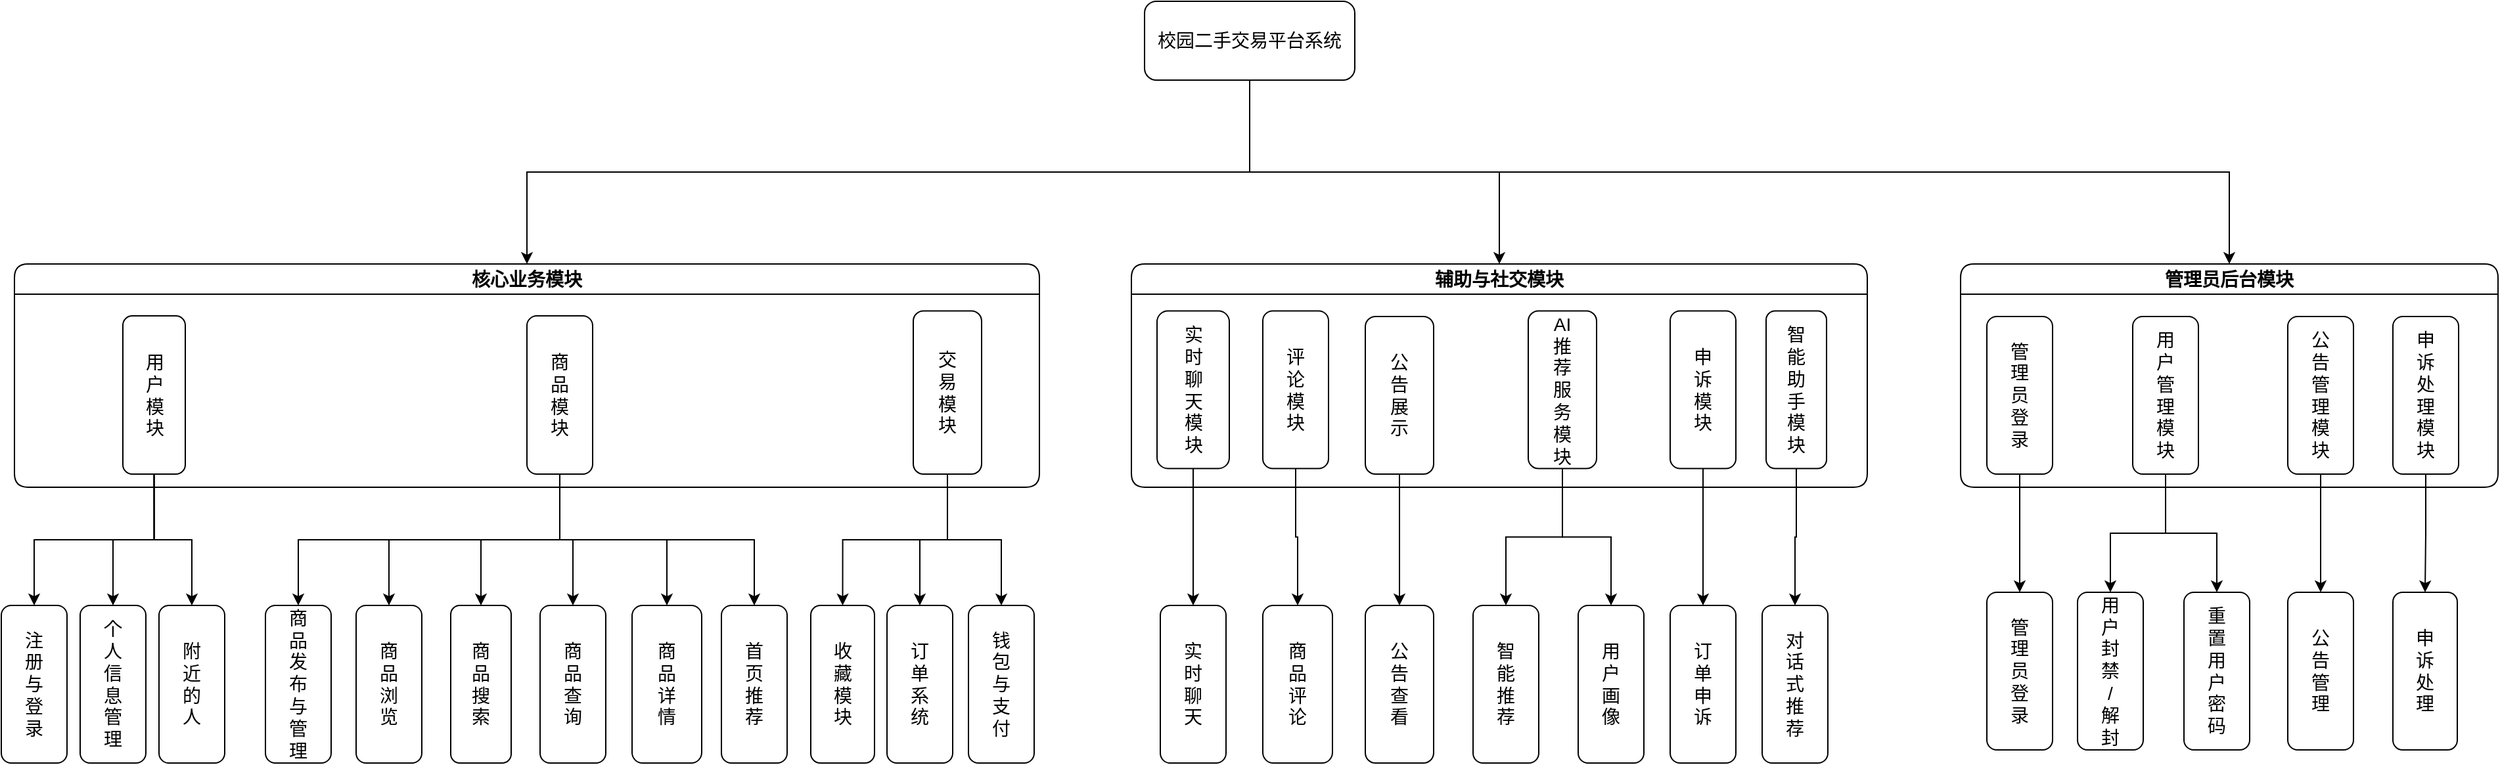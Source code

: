 <mxfile version="20.7.4" type="device"><diagram id="qqigYF508XgnfIFpQglE" name="第 1 页"><mxGraphModel dx="2133" dy="2900" grid="1" gridSize="10" guides="1" tooltips="1" connect="1" arrows="1" fold="1" page="1" pageScale="1" pageWidth="827" pageHeight="1169" math="0" shadow="0"><root><mxCell id="0"/><mxCell id="1" parent="0"/><mxCell id="kjy4gJEGmPiOavEpc2eN-158" style="edgeStyle=orthogonalEdgeStyle;rounded=0;orthogonalLoop=1;jettySize=auto;html=1;exitX=0.5;exitY=1;exitDx=0;exitDy=0;entryX=0.5;entryY=0;entryDx=0;entryDy=0;fontFamily=Helvetica;fontSize=14;fontColor=default;" parent="1" source="kjy4gJEGmPiOavEpc2eN-76" target="kjy4gJEGmPiOavEpc2eN-77" edge="1"><mxGeometry relative="1" as="geometry"/></mxCell><mxCell id="kjy4gJEGmPiOavEpc2eN-159" style="edgeStyle=orthogonalEdgeStyle;rounded=0;orthogonalLoop=1;jettySize=auto;html=1;exitX=0.5;exitY=1;exitDx=0;exitDy=0;entryX=0.5;entryY=0;entryDx=0;entryDy=0;fontFamily=Helvetica;fontSize=14;fontColor=default;" parent="1" source="kjy4gJEGmPiOavEpc2eN-76" target="kjy4gJEGmPiOavEpc2eN-81" edge="1"><mxGeometry relative="1" as="geometry"/></mxCell><mxCell id="kjy4gJEGmPiOavEpc2eN-160" style="edgeStyle=orthogonalEdgeStyle;rounded=0;orthogonalLoop=1;jettySize=auto;html=1;exitX=0.5;exitY=1;exitDx=0;exitDy=0;entryX=0.5;entryY=0;entryDx=0;entryDy=0;fontFamily=Helvetica;fontSize=14;fontColor=default;" parent="1" source="kjy4gJEGmPiOavEpc2eN-76" target="kjy4gJEGmPiOavEpc2eN-86" edge="1"><mxGeometry relative="1" as="geometry"/></mxCell><mxCell id="kjy4gJEGmPiOavEpc2eN-76" value="&lt;font style=&quot;font-size: 14px;&quot;&gt;校园二手交易平台系统&lt;/font&gt;" style="rounded=1;whiteSpace=wrap;html=1;" parent="1" vertex="1"><mxGeometry x="1860" y="-760" width="160" height="60" as="geometry"/></mxCell><mxCell id="kjy4gJEGmPiOavEpc2eN-77" value="核心业务模块" style="swimlane;whiteSpace=wrap;html=1;rounded=1;strokeColor=default;fontFamily=Helvetica;fontSize=14;fontColor=default;fillColor=default;" parent="1" vertex="1"><mxGeometry x="1000" y="-560" width="780" height="170" as="geometry"/></mxCell><mxCell id="kjy4gJEGmPiOavEpc2eN-78" value="&lt;span style=&quot;font-size: 14px;&quot;&gt;用&lt;br&gt;户&lt;br&gt;模&lt;br&gt;块&lt;/span&gt;" style="rounded=1;whiteSpace=wrap;html=1;strokeColor=default;fontFamily=Helvetica;fontSize=12;fontColor=default;fillColor=default;" parent="kjy4gJEGmPiOavEpc2eN-77" vertex="1"><mxGeometry x="82.5" y="39.5" width="47.5" height="120.5" as="geometry"/></mxCell><mxCell id="kjy4gJEGmPiOavEpc2eN-79" value="&lt;font style=&quot;font-size: 14px;&quot;&gt;商&lt;br&gt;品&lt;br&gt;模&lt;br&gt;块&lt;/font&gt;" style="rounded=1;whiteSpace=wrap;html=1;strokeColor=default;fontFamily=Helvetica;fontSize=12;fontColor=default;fillColor=default;" parent="kjy4gJEGmPiOavEpc2eN-77" vertex="1"><mxGeometry x="390" y="39.5" width="50" height="120.5" as="geometry"/></mxCell><mxCell id="kjy4gJEGmPiOavEpc2eN-80" value="&lt;font style=&quot;font-size: 14px;&quot;&gt;交&lt;br&gt;易&lt;br&gt;模&lt;br&gt;块&lt;/font&gt;" style="rounded=1;whiteSpace=wrap;html=1;strokeColor=default;fontFamily=Helvetica;fontSize=12;fontColor=default;fillColor=default;" parent="kjy4gJEGmPiOavEpc2eN-77" vertex="1"><mxGeometry x="684" y="35.75" width="52" height="124.25" as="geometry"/></mxCell><mxCell id="kjy4gJEGmPiOavEpc2eN-81" value="辅助与社交模块" style="swimlane;whiteSpace=wrap;html=1;rounded=1;strokeColor=default;fontFamily=Helvetica;fontSize=14;fontColor=default;fillColor=default;" parent="1" vertex="1"><mxGeometry x="1850" y="-560" width="560" height="170" as="geometry"/></mxCell><mxCell id="kjy4gJEGmPiOavEpc2eN-85" value="智&lt;br&gt;能&lt;br&gt;助&lt;br&gt;手&lt;br&gt;模&lt;br&gt;块" style="rounded=1;whiteSpace=wrap;html=1;strokeColor=default;fontFamily=Helvetica;fontSize=14;fontColor=default;fillColor=default;" parent="kjy4gJEGmPiOavEpc2eN-81" vertex="1"><mxGeometry x="483" y="35.75" width="46" height="120" as="geometry"/></mxCell><mxCell id="kjy4gJEGmPiOavEpc2eN-119" value="申&lt;br&gt;诉&lt;br&gt;模&lt;br&gt;块" style="rounded=1;whiteSpace=wrap;html=1;strokeColor=default;fontFamily=Helvetica;fontSize=14;fontColor=default;fillColor=default;" parent="kjy4gJEGmPiOavEpc2eN-81" vertex="1"><mxGeometry x="410" y="35.75" width="50" height="120" as="geometry"/></mxCell><mxCell id="kjy4gJEGmPiOavEpc2eN-84" value="AI&lt;br&gt;推&lt;br&gt;荐&lt;br&gt;服&lt;br&gt;务&lt;br&gt;模&lt;br&gt;块" style="rounded=1;whiteSpace=wrap;html=1;strokeColor=default;fontFamily=Helvetica;fontSize=14;fontColor=default;fillColor=default;" parent="kjy4gJEGmPiOavEpc2eN-81" vertex="1"><mxGeometry x="302" y="35.75" width="52" height="120" as="geometry"/></mxCell><mxCell id="kjy4gJEGmPiOavEpc2eN-82" value="实&lt;br&gt;时&lt;br&gt;聊&lt;br&gt;天&lt;br&gt;模&lt;br&gt;块" style="rounded=1;whiteSpace=wrap;html=1;strokeColor=default;fontFamily=Helvetica;fontSize=14;fontColor=default;fillColor=default;" parent="kjy4gJEGmPiOavEpc2eN-81" vertex="1"><mxGeometry x="19.5" y="35.75" width="55" height="120" as="geometry"/></mxCell><mxCell id="kjy4gJEGmPiOavEpc2eN-83" value="评&lt;br&gt;论&lt;br&gt;模&lt;br&gt;块" style="rounded=1;whiteSpace=wrap;html=1;strokeColor=default;fontFamily=Helvetica;fontSize=14;fontColor=default;fillColor=default;" parent="kjy4gJEGmPiOavEpc2eN-81" vertex="1"><mxGeometry x="100" y="35.75" width="50" height="120" as="geometry"/></mxCell><mxCell id="W53qxQkakCGNoCdKOjVN-5" value="公&lt;br&gt;告&lt;br&gt;展&lt;br&gt;示" style="rounded=1;whiteSpace=wrap;html=1;fontSize=14;" vertex="1" parent="kjy4gJEGmPiOavEpc2eN-81"><mxGeometry x="178" y="40" width="52" height="120" as="geometry"/></mxCell><mxCell id="kjy4gJEGmPiOavEpc2eN-86" value="管理员后台模块" style="swimlane;whiteSpace=wrap;html=1;rounded=1;strokeColor=default;fontFamily=Helvetica;fontSize=14;fontColor=default;fillColor=default;" parent="1" vertex="1"><mxGeometry x="2481" y="-560" width="409" height="170" as="geometry"/></mxCell><mxCell id="kjy4gJEGmPiOavEpc2eN-87" value="&lt;font style=&quot;font-size: 14px;&quot;&gt;管&lt;br&gt;理&lt;br&gt;员&lt;br&gt;登&lt;br&gt;录&lt;/font&gt;" style="rounded=1;whiteSpace=wrap;html=1;strokeColor=default;fontFamily=Helvetica;fontSize=12;fontColor=default;fillColor=default;" parent="kjy4gJEGmPiOavEpc2eN-86" vertex="1"><mxGeometry x="20" y="40" width="50" height="120" as="geometry"/></mxCell><mxCell id="kjy4gJEGmPiOavEpc2eN-88" value="公&lt;br&gt;告&lt;br&gt;管&lt;br&gt;理&lt;br&gt;模&lt;br&gt;块" style="rounded=1;whiteSpace=wrap;html=1;strokeColor=default;fontFamily=Helvetica;fontSize=14;fontColor=default;fillColor=default;" parent="kjy4gJEGmPiOavEpc2eN-86" vertex="1"><mxGeometry x="249" y="40" width="50" height="120" as="geometry"/></mxCell><mxCell id="kjy4gJEGmPiOavEpc2eN-89" value="用&lt;br&gt;户&lt;br&gt;管&lt;br&gt;理&lt;br&gt;模&lt;br&gt;块" style="rounded=1;whiteSpace=wrap;html=1;strokeColor=default;fontFamily=Helvetica;fontSize=14;fontColor=default;fillColor=default;" parent="kjy4gJEGmPiOavEpc2eN-86" vertex="1"><mxGeometry x="131" y="40" width="50" height="120" as="geometry"/></mxCell><mxCell id="kjy4gJEGmPiOavEpc2eN-90" value="申&lt;br&gt;诉&lt;br&gt;处&lt;br&gt;理&lt;br&gt;模&lt;br&gt;块" style="rounded=1;whiteSpace=wrap;html=1;strokeColor=default;fontFamily=Helvetica;fontSize=14;fontColor=default;fillColor=default;" parent="kjy4gJEGmPiOavEpc2eN-86" vertex="1"><mxGeometry x="329" y="40" width="50" height="120" as="geometry"/></mxCell><mxCell id="kjy4gJEGmPiOavEpc2eN-91" value="注&lt;br&gt;册&lt;br&gt;与&lt;br&gt;登&lt;br&gt;录" style="rounded=1;whiteSpace=wrap;html=1;strokeColor=default;fontFamily=Helvetica;fontSize=14;fontColor=default;fillColor=default;" parent="1" vertex="1"><mxGeometry x="990" y="-300" width="50" height="120" as="geometry"/></mxCell><mxCell id="kjy4gJEGmPiOavEpc2eN-92" value="个&lt;br&gt;人&lt;br&gt;信&lt;br&gt;息&lt;br&gt;管&lt;br&gt;理" style="rounded=1;whiteSpace=wrap;html=1;strokeColor=default;fontFamily=Helvetica;fontSize=14;fontColor=default;fillColor=default;" parent="1" vertex="1"><mxGeometry x="1050" y="-300" width="50" height="120" as="geometry"/></mxCell><mxCell id="kjy4gJEGmPiOavEpc2eN-93" value="附&lt;br&gt;近&lt;br&gt;的&lt;br&gt;人" style="rounded=1;whiteSpace=wrap;html=1;strokeColor=default;fontFamily=Helvetica;fontSize=14;fontColor=default;fillColor=default;" parent="1" vertex="1"><mxGeometry x="1110" y="-300" width="50" height="120" as="geometry"/></mxCell><mxCell id="kjy4gJEGmPiOavEpc2eN-97" value="商&lt;br&gt;品&lt;br&gt;发&lt;br&gt;布&lt;br&gt;与&lt;br&gt;管&lt;br&gt;理" style="rounded=1;whiteSpace=wrap;html=1;strokeColor=default;fontFamily=Helvetica;fontSize=14;fontColor=default;fillColor=default;" parent="1" vertex="1"><mxGeometry x="1191" y="-300" width="50" height="120" as="geometry"/></mxCell><mxCell id="kjy4gJEGmPiOavEpc2eN-98" value="商&lt;br&gt;品&lt;br&gt;浏&lt;br&gt;览" style="rounded=1;whiteSpace=wrap;html=1;strokeColor=default;fontFamily=Helvetica;fontSize=14;fontColor=default;fillColor=default;" parent="1" vertex="1"><mxGeometry x="1260" y="-300" width="50" height="120" as="geometry"/></mxCell><mxCell id="kjy4gJEGmPiOavEpc2eN-99" value="商&lt;br&gt;品&lt;br&gt;查&lt;br&gt;询" style="rounded=1;whiteSpace=wrap;html=1;strokeColor=default;fontFamily=Helvetica;fontSize=14;fontColor=default;fillColor=default;" parent="1" vertex="1"><mxGeometry x="1400" y="-300" width="50" height="120" as="geometry"/></mxCell><mxCell id="kjy4gJEGmPiOavEpc2eN-100" value="商&lt;br&gt;品&lt;br&gt;详&lt;br&gt;情" style="rounded=1;whiteSpace=wrap;html=1;strokeColor=default;fontFamily=Helvetica;fontSize=14;fontColor=default;fillColor=default;" parent="1" vertex="1"><mxGeometry x="1470" y="-300" width="53" height="120" as="geometry"/></mxCell><mxCell id="kjy4gJEGmPiOavEpc2eN-101" value="首&lt;br&gt;页&lt;br&gt;推&lt;br&gt;荐" style="rounded=1;whiteSpace=wrap;html=1;strokeColor=default;fontFamily=Helvetica;fontSize=14;fontColor=default;fillColor=default;" parent="1" vertex="1"><mxGeometry x="1538" y="-300" width="50" height="120" as="geometry"/></mxCell><mxCell id="kjy4gJEGmPiOavEpc2eN-107" value="收&lt;br&gt;藏&lt;br&gt;模&lt;br&gt;块" style="rounded=1;whiteSpace=wrap;html=1;strokeColor=default;fontFamily=Helvetica;fontSize=14;fontColor=default;fillColor=default;" parent="1" vertex="1"><mxGeometry x="1606" y="-300" width="48.5" height="120" as="geometry"/></mxCell><mxCell id="kjy4gJEGmPiOavEpc2eN-108" value="订&lt;br&gt;单&lt;br&gt;系&lt;br&gt;统" style="rounded=1;whiteSpace=wrap;html=1;strokeColor=default;fontFamily=Helvetica;fontSize=14;fontColor=default;fillColor=default;" parent="1" vertex="1"><mxGeometry x="1664" y="-300" width="50" height="120" as="geometry"/></mxCell><mxCell id="kjy4gJEGmPiOavEpc2eN-109" value="钱&lt;br&gt;包&lt;br&gt;与&lt;br&gt;支&lt;br&gt;付" style="rounded=1;whiteSpace=wrap;html=1;strokeColor=default;fontFamily=Helvetica;fontSize=14;fontColor=default;fillColor=default;" parent="1" vertex="1"><mxGeometry x="1726" y="-300" width="50" height="120" as="geometry"/></mxCell><mxCell id="kjy4gJEGmPiOavEpc2eN-113" value="智&lt;br&gt;能&lt;br&gt;推&lt;br&gt;荐" style="rounded=1;whiteSpace=wrap;html=1;strokeColor=default;fontFamily=Helvetica;fontSize=14;fontColor=default;fillColor=default;" parent="1" vertex="1"><mxGeometry x="2110" y="-300" width="50" height="120" as="geometry"/></mxCell><mxCell id="kjy4gJEGmPiOavEpc2eN-114" value="用&lt;br&gt;户&lt;br&gt;画&lt;br&gt;像" style="rounded=1;whiteSpace=wrap;html=1;strokeColor=default;fontFamily=Helvetica;fontSize=14;fontColor=default;fillColor=default;" parent="1" vertex="1"><mxGeometry x="2190" y="-300" width="50" height="120" as="geometry"/></mxCell><mxCell id="kjy4gJEGmPiOavEpc2eN-122" style="edgeStyle=orthogonalEdgeStyle;rounded=0;orthogonalLoop=1;jettySize=auto;html=1;exitX=0.5;exitY=1;exitDx=0;exitDy=0;entryX=0.5;entryY=0;entryDx=0;entryDy=0;fontFamily=Helvetica;fontSize=14;fontColor=default;" parent="1" source="kjy4gJEGmPiOavEpc2eN-78" target="kjy4gJEGmPiOavEpc2eN-91" edge="1"><mxGeometry relative="1" as="geometry"/></mxCell><mxCell id="kjy4gJEGmPiOavEpc2eN-123" style="edgeStyle=orthogonalEdgeStyle;rounded=0;orthogonalLoop=1;jettySize=auto;html=1;exitX=0.5;exitY=1;exitDx=0;exitDy=0;entryX=0.5;entryY=0;entryDx=0;entryDy=0;fontFamily=Helvetica;fontSize=14;fontColor=default;" parent="1" source="kjy4gJEGmPiOavEpc2eN-78" target="kjy4gJEGmPiOavEpc2eN-92" edge="1"><mxGeometry relative="1" as="geometry"/></mxCell><mxCell id="kjy4gJEGmPiOavEpc2eN-124" style="edgeStyle=orthogonalEdgeStyle;rounded=0;orthogonalLoop=1;jettySize=auto;html=1;exitX=0.5;exitY=1;exitDx=0;exitDy=0;entryX=0.5;entryY=0;entryDx=0;entryDy=0;fontFamily=Helvetica;fontSize=14;fontColor=default;" parent="1" source="kjy4gJEGmPiOavEpc2eN-78" target="kjy4gJEGmPiOavEpc2eN-93" edge="1"><mxGeometry relative="1" as="geometry"/></mxCell><mxCell id="kjy4gJEGmPiOavEpc2eN-125" style="edgeStyle=orthogonalEdgeStyle;rounded=0;orthogonalLoop=1;jettySize=auto;html=1;exitX=0.5;exitY=1;exitDx=0;exitDy=0;entryX=0.5;entryY=0;entryDx=0;entryDy=0;fontFamily=Helvetica;fontSize=14;fontColor=default;" parent="1" source="kjy4gJEGmPiOavEpc2eN-79" target="kjy4gJEGmPiOavEpc2eN-97" edge="1"><mxGeometry relative="1" as="geometry"/></mxCell><mxCell id="kjy4gJEGmPiOavEpc2eN-126" style="edgeStyle=orthogonalEdgeStyle;rounded=0;orthogonalLoop=1;jettySize=auto;html=1;exitX=0.5;exitY=1;exitDx=0;exitDy=0;entryX=0.5;entryY=0;entryDx=0;entryDy=0;fontFamily=Helvetica;fontSize=14;fontColor=default;" parent="1" source="kjy4gJEGmPiOavEpc2eN-79" target="kjy4gJEGmPiOavEpc2eN-98" edge="1"><mxGeometry relative="1" as="geometry"/></mxCell><mxCell id="kjy4gJEGmPiOavEpc2eN-127" style="edgeStyle=orthogonalEdgeStyle;rounded=0;orthogonalLoop=1;jettySize=auto;html=1;exitX=0.5;exitY=1;exitDx=0;exitDy=0;entryX=0.5;entryY=0;entryDx=0;entryDy=0;fontFamily=Helvetica;fontSize=14;fontColor=default;" parent="1" source="kjy4gJEGmPiOavEpc2eN-79" target="kjy4gJEGmPiOavEpc2eN-99" edge="1"><mxGeometry relative="1" as="geometry"/></mxCell><mxCell id="kjy4gJEGmPiOavEpc2eN-128" style="edgeStyle=orthogonalEdgeStyle;rounded=0;orthogonalLoop=1;jettySize=auto;html=1;exitX=0.5;exitY=1;exitDx=0;exitDy=0;fontFamily=Helvetica;fontSize=14;fontColor=default;" parent="1" source="kjy4gJEGmPiOavEpc2eN-79" target="kjy4gJEGmPiOavEpc2eN-100" edge="1"><mxGeometry relative="1" as="geometry"/></mxCell><mxCell id="kjy4gJEGmPiOavEpc2eN-129" style="edgeStyle=orthogonalEdgeStyle;rounded=0;orthogonalLoop=1;jettySize=auto;html=1;exitX=0.5;exitY=1;exitDx=0;exitDy=0;entryX=0.5;entryY=0;entryDx=0;entryDy=0;fontFamily=Helvetica;fontSize=14;fontColor=default;" parent="1" source="kjy4gJEGmPiOavEpc2eN-79" target="kjy4gJEGmPiOavEpc2eN-101" edge="1"><mxGeometry relative="1" as="geometry"/></mxCell><mxCell id="kjy4gJEGmPiOavEpc2eN-130" style="edgeStyle=orthogonalEdgeStyle;rounded=0;orthogonalLoop=1;jettySize=auto;html=1;exitX=0.5;exitY=1;exitDx=0;exitDy=0;entryX=0.5;entryY=0;entryDx=0;entryDy=0;fontFamily=Helvetica;fontSize=14;fontColor=default;" parent="1" source="kjy4gJEGmPiOavEpc2eN-80" target="kjy4gJEGmPiOavEpc2eN-107" edge="1"><mxGeometry relative="1" as="geometry"/></mxCell><mxCell id="kjy4gJEGmPiOavEpc2eN-131" style="edgeStyle=orthogonalEdgeStyle;rounded=0;orthogonalLoop=1;jettySize=auto;html=1;exitX=0.5;exitY=1;exitDx=0;exitDy=0;entryX=0.5;entryY=0;entryDx=0;entryDy=0;fontFamily=Helvetica;fontSize=14;fontColor=default;" parent="1" source="kjy4gJEGmPiOavEpc2eN-80" target="kjy4gJEGmPiOavEpc2eN-108" edge="1"><mxGeometry relative="1" as="geometry"/></mxCell><mxCell id="kjy4gJEGmPiOavEpc2eN-132" style="edgeStyle=orthogonalEdgeStyle;rounded=0;orthogonalLoop=1;jettySize=auto;html=1;exitX=0.5;exitY=1;exitDx=0;exitDy=0;entryX=0.5;entryY=0;entryDx=0;entryDy=0;fontFamily=Helvetica;fontSize=14;fontColor=default;" parent="1" source="kjy4gJEGmPiOavEpc2eN-80" target="kjy4gJEGmPiOavEpc2eN-109" edge="1"><mxGeometry relative="1" as="geometry"/></mxCell><mxCell id="kjy4gJEGmPiOavEpc2eN-134" style="edgeStyle=orthogonalEdgeStyle;rounded=0;orthogonalLoop=1;jettySize=auto;html=1;exitX=0.5;exitY=1;exitDx=0;exitDy=0;entryX=0.5;entryY=0;entryDx=0;entryDy=0;fontFamily=Helvetica;fontSize=14;fontColor=default;" parent="1" source="kjy4gJEGmPiOavEpc2eN-84" target="kjy4gJEGmPiOavEpc2eN-113" edge="1"><mxGeometry relative="1" as="geometry"/></mxCell><mxCell id="kjy4gJEGmPiOavEpc2eN-135" style="edgeStyle=orthogonalEdgeStyle;rounded=0;orthogonalLoop=1;jettySize=auto;html=1;exitX=0.5;exitY=1;exitDx=0;exitDy=0;entryX=0.5;entryY=0;entryDx=0;entryDy=0;fontFamily=Helvetica;fontSize=14;fontColor=default;" parent="1" source="kjy4gJEGmPiOavEpc2eN-84" target="kjy4gJEGmPiOavEpc2eN-114" edge="1"><mxGeometry relative="1" as="geometry"/></mxCell><mxCell id="kjy4gJEGmPiOavEpc2eN-141" style="edgeStyle=orthogonalEdgeStyle;rounded=0;orthogonalLoop=1;jettySize=auto;html=1;exitX=0.5;exitY=1;exitDx=0;exitDy=0;entryX=0.5;entryY=0;entryDx=0;entryDy=0;fontFamily=Helvetica;fontSize=14;fontColor=default;" parent="1" source="kjy4gJEGmPiOavEpc2eN-82" target="kjy4gJEGmPiOavEpc2eN-137" edge="1"><mxGeometry relative="1" as="geometry"/></mxCell><mxCell id="kjy4gJEGmPiOavEpc2eN-142" style="edgeStyle=orthogonalEdgeStyle;rounded=0;orthogonalLoop=1;jettySize=auto;html=1;exitX=0.5;exitY=1;exitDx=0;exitDy=0;entryX=0.5;entryY=0;entryDx=0;entryDy=0;fontFamily=Helvetica;fontSize=14;fontColor=default;" parent="1" source="kjy4gJEGmPiOavEpc2eN-83" target="kjy4gJEGmPiOavEpc2eN-138" edge="1"><mxGeometry relative="1" as="geometry"/></mxCell><mxCell id="kjy4gJEGmPiOavEpc2eN-137" value="实&lt;br&gt;时&lt;br&gt;聊&lt;br&gt;天" style="rounded=1;whiteSpace=wrap;html=1;strokeColor=default;fontFamily=Helvetica;fontSize=14;fontColor=default;fillColor=default;" parent="1" vertex="1"><mxGeometry x="1872" y="-300" width="50" height="120" as="geometry"/></mxCell><mxCell id="kjy4gJEGmPiOavEpc2eN-138" value="商&lt;br&gt;品&lt;br&gt;评&lt;br&gt;论" style="rounded=1;whiteSpace=wrap;html=1;strokeColor=default;fontFamily=Helvetica;fontSize=14;fontColor=default;fillColor=default;" parent="1" vertex="1"><mxGeometry x="1950" y="-300" width="53" height="120" as="geometry"/></mxCell><mxCell id="kjy4gJEGmPiOavEpc2eN-139" value="订&lt;br&gt;单&lt;br&gt;申&lt;br&gt;诉" style="rounded=1;whiteSpace=wrap;html=1;strokeColor=default;fontFamily=Helvetica;fontSize=14;fontColor=default;fillColor=default;" parent="1" vertex="1"><mxGeometry x="2260" y="-300" width="50" height="120" as="geometry"/></mxCell><mxCell id="kjy4gJEGmPiOavEpc2eN-140" value="对&lt;br&gt;话&lt;br&gt;式&lt;br&gt;推&lt;br&gt;荐" style="rounded=1;whiteSpace=wrap;html=1;strokeColor=default;fontFamily=Helvetica;fontSize=14;fontColor=default;fillColor=default;" parent="1" vertex="1"><mxGeometry x="2330" y="-300" width="50" height="120" as="geometry"/></mxCell><mxCell id="kjy4gJEGmPiOavEpc2eN-143" style="edgeStyle=orthogonalEdgeStyle;rounded=0;orthogonalLoop=1;jettySize=auto;html=1;exitX=0.5;exitY=1;exitDx=0;exitDy=0;entryX=0.5;entryY=0;entryDx=0;entryDy=0;fontFamily=Helvetica;fontSize=14;fontColor=default;" parent="1" source="kjy4gJEGmPiOavEpc2eN-119" target="kjy4gJEGmPiOavEpc2eN-139" edge="1"><mxGeometry relative="1" as="geometry"/></mxCell><mxCell id="kjy4gJEGmPiOavEpc2eN-144" style="edgeStyle=orthogonalEdgeStyle;rounded=0;orthogonalLoop=1;jettySize=auto;html=1;exitX=0.5;exitY=1;exitDx=0;exitDy=0;entryX=0.5;entryY=0;entryDx=0;entryDy=0;fontFamily=Helvetica;fontSize=14;fontColor=default;" parent="1" source="kjy4gJEGmPiOavEpc2eN-85" target="kjy4gJEGmPiOavEpc2eN-140" edge="1"><mxGeometry relative="1" as="geometry"/></mxCell><mxCell id="kjy4gJEGmPiOavEpc2eN-147" value="&lt;font style=&quot;font-size: 14px;&quot;&gt;管&lt;br&gt;理&lt;br&gt;员&lt;br&gt;登&lt;br&gt;录&lt;/font&gt;" style="rounded=1;whiteSpace=wrap;html=1;strokeColor=default;fontFamily=Helvetica;fontSize=12;fontColor=default;fillColor=default;" parent="1" vertex="1"><mxGeometry x="2501" y="-310" width="50" height="120" as="geometry"/></mxCell><mxCell id="kjy4gJEGmPiOavEpc2eN-148" value="用&lt;br&gt;户&lt;br&gt;封&lt;br&gt;禁&lt;br&gt;/&lt;br&gt;解&lt;br&gt;封" style="rounded=1;whiteSpace=wrap;html=1;strokeColor=default;fontFamily=Helvetica;fontSize=14;fontColor=default;fillColor=default;" parent="1" vertex="1"><mxGeometry x="2570" y="-310" width="50" height="120" as="geometry"/></mxCell><mxCell id="kjy4gJEGmPiOavEpc2eN-149" value="重&lt;br&gt;置&lt;br&gt;用&lt;br&gt;户&lt;br&gt;密&lt;br&gt;码" style="rounded=1;whiteSpace=wrap;html=1;strokeColor=default;fontFamily=Helvetica;fontSize=14;fontColor=default;fillColor=default;" parent="1" vertex="1"><mxGeometry x="2651" y="-310" width="50" height="120" as="geometry"/></mxCell><mxCell id="kjy4gJEGmPiOavEpc2eN-150" value="公&lt;br&gt;告&lt;br&gt;管&lt;br&gt;理" style="rounded=1;whiteSpace=wrap;html=1;strokeColor=default;fontFamily=Helvetica;fontSize=14;fontColor=default;fillColor=default;" parent="1" vertex="1"><mxGeometry x="2730" y="-310" width="50" height="120" as="geometry"/></mxCell><mxCell id="kjy4gJEGmPiOavEpc2eN-151" value="申&lt;br&gt;诉&lt;br&gt;处&lt;br&gt;理" style="rounded=1;whiteSpace=wrap;html=1;strokeColor=default;fontFamily=Helvetica;fontSize=14;fontColor=default;fillColor=default;" parent="1" vertex="1"><mxGeometry x="2810" y="-310" width="49" height="120" as="geometry"/></mxCell><mxCell id="kjy4gJEGmPiOavEpc2eN-152" style="edgeStyle=orthogonalEdgeStyle;rounded=0;orthogonalLoop=1;jettySize=auto;html=1;exitX=0.5;exitY=1;exitDx=0;exitDy=0;entryX=0.5;entryY=0;entryDx=0;entryDy=0;fontFamily=Helvetica;fontSize=14;fontColor=default;" parent="1" source="kjy4gJEGmPiOavEpc2eN-87" target="kjy4gJEGmPiOavEpc2eN-147" edge="1"><mxGeometry relative="1" as="geometry"/></mxCell><mxCell id="kjy4gJEGmPiOavEpc2eN-153" style="edgeStyle=orthogonalEdgeStyle;rounded=0;orthogonalLoop=1;jettySize=auto;html=1;exitX=0.5;exitY=1;exitDx=0;exitDy=0;entryX=0.5;entryY=0;entryDx=0;entryDy=0;fontFamily=Helvetica;fontSize=14;fontColor=default;" parent="1" source="kjy4gJEGmPiOavEpc2eN-89" target="kjy4gJEGmPiOavEpc2eN-148" edge="1"><mxGeometry relative="1" as="geometry"/></mxCell><mxCell id="kjy4gJEGmPiOavEpc2eN-154" style="edgeStyle=orthogonalEdgeStyle;rounded=0;orthogonalLoop=1;jettySize=auto;html=1;exitX=0.5;exitY=1;exitDx=0;exitDy=0;entryX=0.5;entryY=0;entryDx=0;entryDy=0;fontFamily=Helvetica;fontSize=14;fontColor=default;" parent="1" source="kjy4gJEGmPiOavEpc2eN-89" target="kjy4gJEGmPiOavEpc2eN-149" edge="1"><mxGeometry relative="1" as="geometry"/></mxCell><mxCell id="kjy4gJEGmPiOavEpc2eN-155" style="edgeStyle=orthogonalEdgeStyle;rounded=0;orthogonalLoop=1;jettySize=auto;html=1;exitX=0.5;exitY=1;exitDx=0;exitDy=0;entryX=0.5;entryY=0;entryDx=0;entryDy=0;fontFamily=Helvetica;fontSize=14;fontColor=default;" parent="1" source="kjy4gJEGmPiOavEpc2eN-88" target="kjy4gJEGmPiOavEpc2eN-150" edge="1"><mxGeometry relative="1" as="geometry"/></mxCell><mxCell id="kjy4gJEGmPiOavEpc2eN-156" style="edgeStyle=orthogonalEdgeStyle;rounded=0;orthogonalLoop=1;jettySize=auto;html=1;exitX=0.5;exitY=1;exitDx=0;exitDy=0;entryX=0.5;entryY=0;entryDx=0;entryDy=0;fontFamily=Helvetica;fontSize=14;fontColor=default;" parent="1" source="kjy4gJEGmPiOavEpc2eN-90" target="kjy4gJEGmPiOavEpc2eN-151" edge="1"><mxGeometry relative="1" as="geometry"/></mxCell><mxCell id="W53qxQkakCGNoCdKOjVN-2" value="&lt;font style=&quot;font-size: 14px;&quot;&gt;商&lt;br&gt;品&lt;br&gt;搜&lt;br&gt;索&lt;/font&gt;" style="rounded=1;whiteSpace=wrap;html=1;" vertex="1" parent="1"><mxGeometry x="1332" y="-300" width="46" height="120" as="geometry"/></mxCell><mxCell id="W53qxQkakCGNoCdKOjVN-3" style="edgeStyle=orthogonalEdgeStyle;rounded=0;orthogonalLoop=1;jettySize=auto;html=1;exitX=0.5;exitY=1;exitDx=0;exitDy=0;entryX=0.5;entryY=0;entryDx=0;entryDy=0;fontSize=14;" edge="1" parent="1" source="kjy4gJEGmPiOavEpc2eN-79" target="W53qxQkakCGNoCdKOjVN-2"><mxGeometry relative="1" as="geometry"/></mxCell><mxCell id="W53qxQkakCGNoCdKOjVN-6" value="公&lt;br&gt;告&lt;br&gt;查&lt;br&gt;看" style="rounded=1;whiteSpace=wrap;html=1;fontSize=14;" vertex="1" parent="1"><mxGeometry x="2028" y="-300" width="52" height="120" as="geometry"/></mxCell><mxCell id="W53qxQkakCGNoCdKOjVN-7" style="edgeStyle=orthogonalEdgeStyle;rounded=0;orthogonalLoop=1;jettySize=auto;html=1;exitX=0.5;exitY=1;exitDx=0;exitDy=0;entryX=0.5;entryY=0;entryDx=0;entryDy=0;fontSize=14;" edge="1" parent="1" source="W53qxQkakCGNoCdKOjVN-5" target="W53qxQkakCGNoCdKOjVN-6"><mxGeometry relative="1" as="geometry"/></mxCell></root></mxGraphModel></diagram></mxfile>